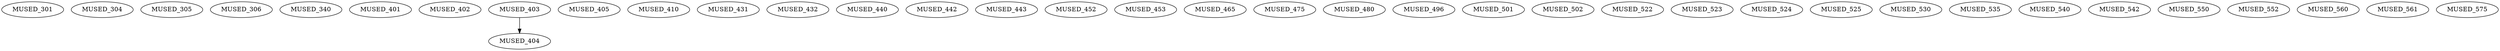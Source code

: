 digraph G {
    MUSED_301;
    MUSED_304;
    MUSED_305;
    MUSED_306;
    MUSED_340;
    MUSED_401;
    MUSED_402;
    MUSED_403;
    edge [color=black];
    MUSED_403 -> MUSED_404;
    MUSED_405;
    MUSED_410;
    MUSED_431;
    MUSED_432;
    MUSED_440;
    MUSED_442;
    MUSED_443;
    MUSED_452;
    MUSED_453;
    MUSED_465;
    MUSED_475;
    MUSED_480;
    MUSED_496;
    MUSED_501;
    MUSED_502;
    MUSED_522;
    MUSED_523;
    MUSED_524;
    MUSED_525;
    MUSED_530;
    MUSED_535;
    MUSED_540;
    MUSED_542;
    MUSED_550;
    MUSED_552;
    MUSED_560;
    MUSED_561;
    MUSED_575;
}
